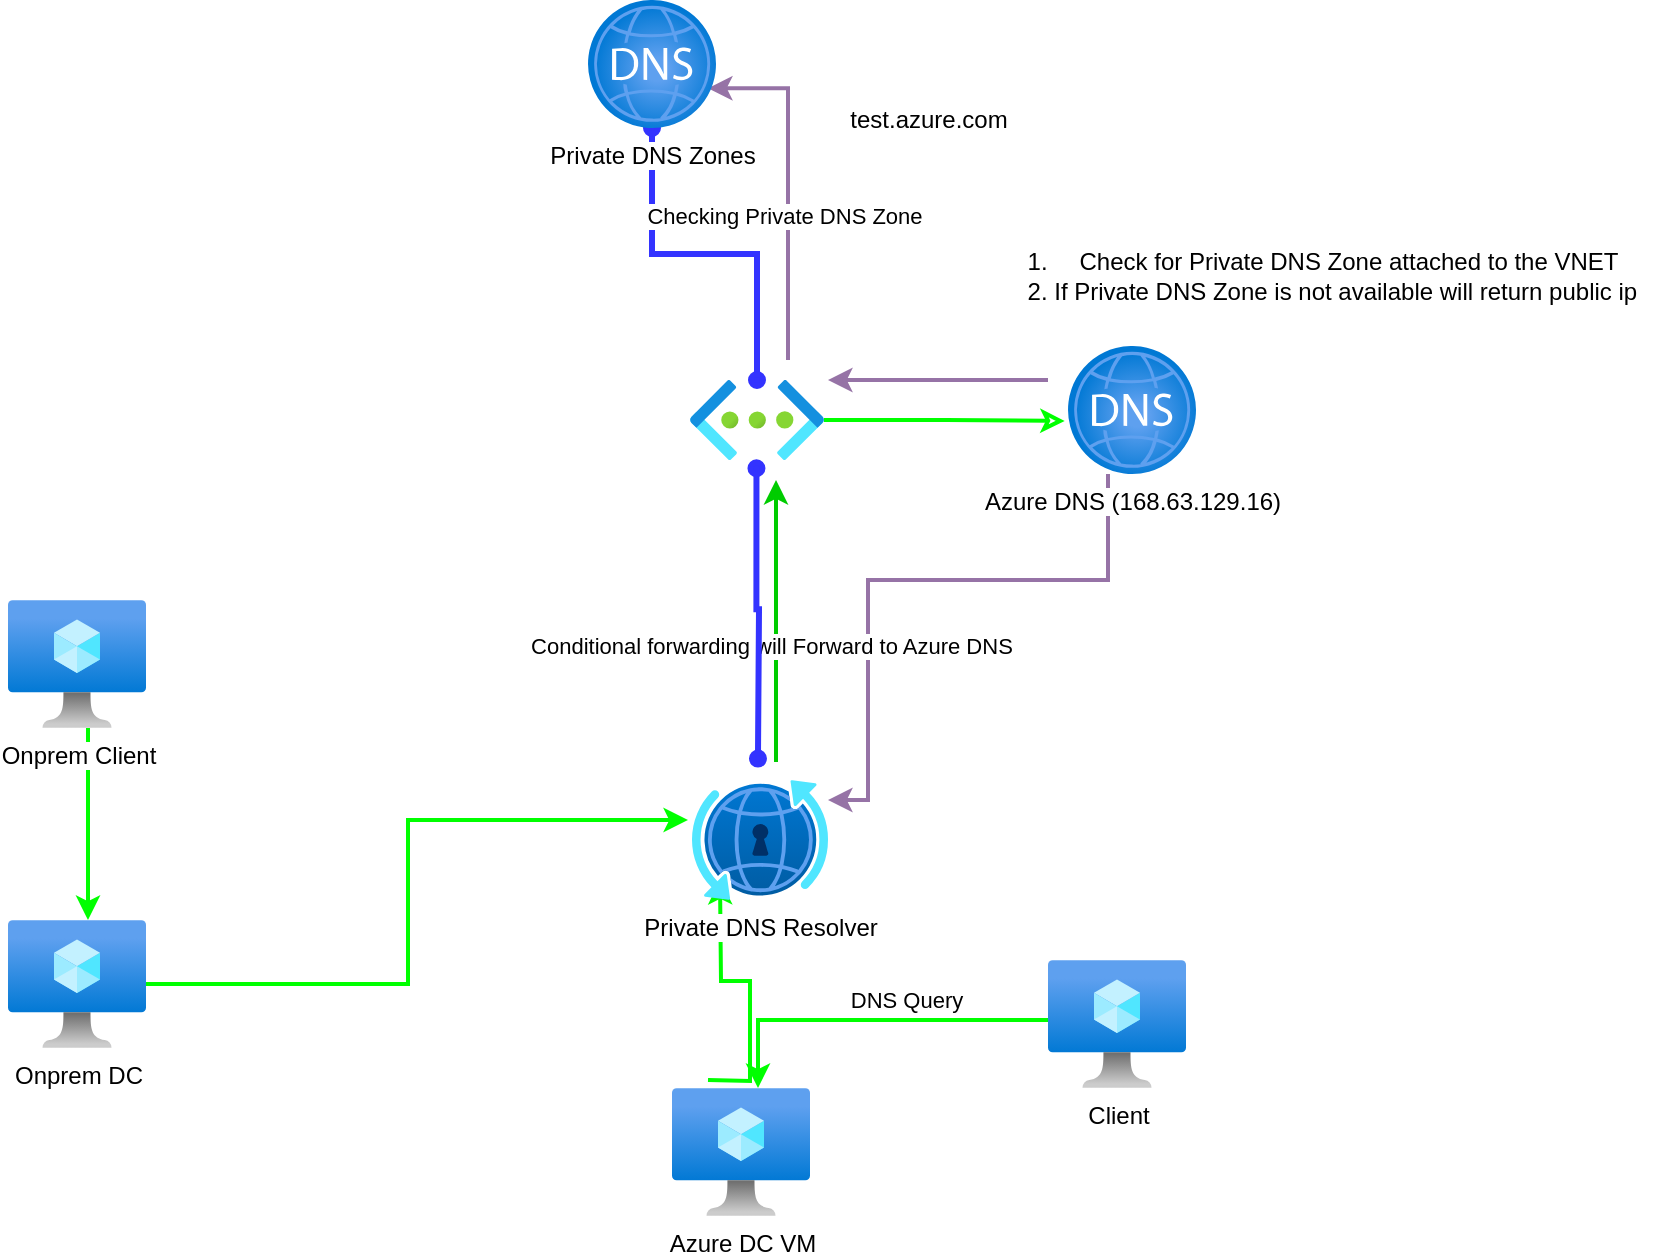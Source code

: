 <mxfile version="21.1.1" type="github">
  <diagram name="Page-1" id="FSTKXdU1gXnJ0ney9R_K">
    <mxGraphModel dx="1824" dy="895" grid="1" gridSize="10" guides="1" tooltips="1" connect="1" arrows="1" fold="1" page="1" pageScale="1" pageWidth="850" pageHeight="1100" math="0" shadow="0">
      <root>
        <mxCell id="0" />
        <mxCell id="1" parent="0" />
        <mxCell id="2PRohvglDajW7jUMwY5i-8" value="" style="edgeStyle=orthogonalEdgeStyle;rounded=0;orthogonalLoop=1;jettySize=auto;html=1;endArrow=oval;endFill=1;startArrow=oval;startFill=1;strokeWidth=3;strokeColor=#3333FF;" parent="1" source="Mgl5c4f9H0YHxDTapiBM-7" target="2PRohvglDajW7jUMwY5i-2" edge="1">
          <mxGeometry relative="1" as="geometry">
            <mxPoint x="335" y="95" as="sourcePoint" />
          </mxGeometry>
        </mxCell>
        <mxCell id="2PRohvglDajW7jUMwY5i-28" style="edgeStyle=orthogonalEdgeStyle;rounded=0;orthogonalLoop=1;jettySize=auto;html=1;strokeColor=#00FF00;strokeWidth=2;startArrow=none;startFill=0;endArrow=classic;endFill=0;entryX=-0.026;entryY=0.585;entryDx=0;entryDy=0;entryPerimeter=0;" parent="1" source="2PRohvglDajW7jUMwY5i-2" target="2PRohvglDajW7jUMwY5i-3" edge="1">
          <mxGeometry relative="1" as="geometry">
            <mxPoint x="540" y="230" as="targetPoint" />
          </mxGeometry>
        </mxCell>
        <mxCell id="2PRohvglDajW7jUMwY5i-2" value="" style="aspect=fixed;html=1;points=[];align=center;image;fontSize=12;image=img/lib/azure2/networking/Virtual_Networks.svg;" parent="1" vertex="1">
          <mxGeometry x="361" y="210" width="67" height="40" as="geometry" />
        </mxCell>
        <mxCell id="2PRohvglDajW7jUMwY5i-20" style="edgeStyle=orthogonalEdgeStyle;rounded=0;orthogonalLoop=1;jettySize=auto;html=1;strokeColor=#9673a6;strokeWidth=2;fillColor=#e1d5e7;" parent="1" source="2PRohvglDajW7jUMwY5i-3" edge="1">
          <mxGeometry relative="1" as="geometry">
            <mxPoint x="430" y="420" as="targetPoint" />
            <Array as="points">
              <mxPoint x="570" y="310" />
              <mxPoint x="450" y="310" />
              <mxPoint x="450" y="420" />
            </Array>
          </mxGeometry>
        </mxCell>
        <mxCell id="2PRohvglDajW7jUMwY5i-3" value="Azure DNS (168.63.129.16)&lt;br&gt;" style="aspect=fixed;html=1;points=[];align=center;image;fontSize=12;image=img/lib/azure2/networking/DNS_Zones.svg;" parent="1" vertex="1">
          <mxGeometry x="550" y="193" width="64" height="64" as="geometry" />
        </mxCell>
        <mxCell id="2PRohvglDajW7jUMwY5i-14" style="edgeStyle=orthogonalEdgeStyle;rounded=0;orthogonalLoop=1;jettySize=auto;html=1;strokeColor=#00CC00;strokeWidth=2;exitX=0.75;exitY=0;exitDx=0;exitDy=0;" parent="1" edge="1">
          <mxGeometry relative="1" as="geometry">
            <mxPoint x="403" y="400" as="sourcePoint" />
            <mxPoint x="404" y="260" as="targetPoint" />
            <Array as="points">
              <mxPoint x="404" y="400" />
            </Array>
          </mxGeometry>
        </mxCell>
        <mxCell id="2PRohvglDajW7jUMwY5i-26" value="Conditional forwarding will Forward to Azure DNS&amp;nbsp;" style="edgeLabel;html=1;align=center;verticalAlign=middle;resizable=0;points=[];" parent="2PRohvglDajW7jUMwY5i-14" vertex="1" connectable="0">
          <mxGeometry x="-0.181" y="1" relative="1" as="geometry">
            <mxPoint y="-1" as="offset" />
          </mxGeometry>
        </mxCell>
        <mxCell id="2PRohvglDajW7jUMwY5i-12" style="edgeStyle=orthogonalEdgeStyle;rounded=0;orthogonalLoop=1;jettySize=auto;html=1;strokeColor=#00FF00;strokeWidth=2;" parent="1" source="2PRohvglDajW7jUMwY5i-10" target="Mgl5c4f9H0YHxDTapiBM-2" edge="1">
          <mxGeometry relative="1" as="geometry">
            <Array as="points">
              <mxPoint x="395" y="530" />
            </Array>
            <mxPoint x="400" y="560" as="targetPoint" />
          </mxGeometry>
        </mxCell>
        <mxCell id="2PRohvglDajW7jUMwY5i-25" value="DNS Query" style="edgeLabel;html=1;align=center;verticalAlign=middle;resizable=0;points=[];" parent="2PRohvglDajW7jUMwY5i-12" vertex="1" connectable="0">
          <mxGeometry x="-0.206" y="1" relative="1" as="geometry">
            <mxPoint y="-11" as="offset" />
          </mxGeometry>
        </mxCell>
        <mxCell id="2PRohvglDajW7jUMwY5i-10" value="Client" style="aspect=fixed;html=1;points=[];align=center;image;fontSize=12;image=img/lib/azure2/compute/Virtual_Machine.svg;" parent="1" vertex="1">
          <mxGeometry x="540" y="500" width="69" height="64" as="geometry" />
        </mxCell>
        <mxCell id="2PRohvglDajW7jUMwY5i-13" value="test.azure.com" style="text;html=1;align=center;verticalAlign=middle;resizable=0;points=[];autosize=1;strokeColor=none;fillColor=none;" parent="1" vertex="1">
          <mxGeometry x="430" y="65" width="100" height="30" as="geometry" />
        </mxCell>
        <mxCell id="2PRohvglDajW7jUMwY5i-18" style="edgeStyle=orthogonalEdgeStyle;rounded=0;orthogonalLoop=1;jettySize=auto;html=1;strokeColor=#00FF00;strokeWidth=2;" parent="1" source="2PRohvglDajW7jUMwY5i-15" target="2PRohvglDajW7jUMwY5i-17" edge="1">
          <mxGeometry relative="1" as="geometry">
            <Array as="points">
              <mxPoint x="60" y="440" />
              <mxPoint x="60" y="440" />
            </Array>
          </mxGeometry>
        </mxCell>
        <mxCell id="2PRohvglDajW7jUMwY5i-15" value="Onprem Client" style="aspect=fixed;html=1;points=[];align=center;image;fontSize=12;image=img/lib/azure2/compute/Virtual_Machine.svg;" parent="1" vertex="1">
          <mxGeometry x="20" y="320" width="69" height="64" as="geometry" />
        </mxCell>
        <mxCell id="2PRohvglDajW7jUMwY5i-19" style="edgeStyle=orthogonalEdgeStyle;rounded=0;orthogonalLoop=1;jettySize=auto;html=1;entryX=0;entryY=0.469;entryDx=0;entryDy=0;entryPerimeter=0;strokeColor=#00FF00;strokeWidth=2;" parent="1" source="2PRohvglDajW7jUMwY5i-17" edge="1">
          <mxGeometry relative="1" as="geometry">
            <Array as="points">
              <mxPoint x="220" y="512" />
              <mxPoint x="220" y="430" />
            </Array>
            <mxPoint x="360" y="430.016" as="targetPoint" />
          </mxGeometry>
        </mxCell>
        <mxCell id="2PRohvglDajW7jUMwY5i-17" value="Onprem DC" style="aspect=fixed;html=1;points=[];align=center;image;fontSize=12;image=img/lib/azure2/compute/Virtual_Machine.svg;" parent="1" vertex="1">
          <mxGeometry x="20" y="480" width="69" height="64" as="geometry" />
        </mxCell>
        <mxCell id="2PRohvglDajW7jUMwY5i-24" style="edgeStyle=orthogonalEdgeStyle;rounded=0;orthogonalLoop=1;jettySize=auto;html=1;strokeColor=#9673a6;strokeWidth=2;fillColor=#e1d5e7;" parent="1" edge="1">
          <mxGeometry relative="1" as="geometry">
            <mxPoint x="410" y="200" as="sourcePoint" />
            <mxPoint x="370" y="64.1" as="targetPoint" />
            <Array as="points">
              <mxPoint x="410" y="140" />
              <mxPoint x="410" y="140" />
            </Array>
          </mxGeometry>
        </mxCell>
        <mxCell id="2PRohvglDajW7jUMwY5i-27" value="Checking Private DNS Zone" style="edgeLabel;html=1;align=center;verticalAlign=middle;resizable=0;points=[];" parent="2PRohvglDajW7jUMwY5i-24" vertex="1" connectable="0">
          <mxGeometry x="-0.183" y="2" relative="1" as="geometry">
            <mxPoint as="offset" />
          </mxGeometry>
        </mxCell>
        <mxCell id="2PRohvglDajW7jUMwY5i-30" value="" style="edgeStyle=orthogonalEdgeStyle;rounded=0;orthogonalLoop=1;jettySize=auto;html=1;endArrow=oval;endFill=1;startArrow=oval;startFill=1;strokeWidth=3;strokeColor=#3333FF;exitX=0.496;exitY=1.103;exitDx=0;exitDy=0;exitPerimeter=0;entryX=0.507;entryY=-0.011;entryDx=0;entryDy=0;entryPerimeter=0;" parent="1" source="2PRohvglDajW7jUMwY5i-2" edge="1">
          <mxGeometry relative="1" as="geometry">
            <mxPoint x="320" y="290" as="sourcePoint" />
            <mxPoint x="394.983" y="399.296" as="targetPoint" />
          </mxGeometry>
        </mxCell>
        <mxCell id="Kk7uU3gIu4s3Dg0E8_Nk-1" value="" style="endArrow=classic;html=1;rounded=0;strokeColor=#9673a6;strokeWidth=2;fillColor=#e1d5e7;" parent="1" edge="1">
          <mxGeometry width="50" height="50" relative="1" as="geometry">
            <mxPoint x="540" y="210" as="sourcePoint" />
            <mxPoint x="430" y="210" as="targetPoint" />
          </mxGeometry>
        </mxCell>
        <mxCell id="Kk7uU3gIu4s3Dg0E8_Nk-2" value="&lt;ol&gt;&lt;li&gt;Check for Private DNS Zone attached to the VNET&lt;/li&gt;&lt;li&gt;If Private DNS Zone is not available will return public ip&amp;nbsp;&lt;/li&gt;&lt;/ol&gt;" style="text;html=1;align=center;verticalAlign=middle;resizable=0;points=[];autosize=1;strokeColor=none;fillColor=none;" parent="1" vertex="1">
          <mxGeometry x="490" y="123" width="360" height="70" as="geometry" />
        </mxCell>
        <mxCell id="Mgl5c4f9H0YHxDTapiBM-2" value="Azure DC VM" style="aspect=fixed;html=1;points=[];align=center;image;fontSize=12;image=img/lib/azure2/compute/Virtual_Machine.svg;" vertex="1" parent="1">
          <mxGeometry x="352" y="564" width="69" height="64" as="geometry" />
        </mxCell>
        <mxCell id="Mgl5c4f9H0YHxDTapiBM-5" style="edgeStyle=orthogonalEdgeStyle;rounded=0;orthogonalLoop=1;jettySize=auto;html=1;strokeColor=#00FF00;strokeWidth=2;startArrow=none;startFill=0;endArrow=classic;endFill=0;entryX=0.25;entryY=1;entryDx=0;entryDy=0;" edge="1" parent="1">
          <mxGeometry relative="1" as="geometry">
            <mxPoint x="376" y="460" as="targetPoint" />
            <mxPoint x="370" y="560" as="sourcePoint" />
          </mxGeometry>
        </mxCell>
        <mxCell id="Mgl5c4f9H0YHxDTapiBM-6" value="Private DNS Resolver" style="image;aspect=fixed;html=1;points=[];align=center;fontSize=12;image=img/lib/azure2/networking/DNS_Private_Resolver.svg;" vertex="1" parent="1">
          <mxGeometry x="362" y="410" width="68" height="60" as="geometry" />
        </mxCell>
        <mxCell id="Mgl5c4f9H0YHxDTapiBM-7" value="Private DNS Zones" style="aspect=fixed;html=1;points=[];align=center;image;fontSize=12;image=img/lib/azure2/networking/DNS_Zones.svg;" vertex="1" parent="1">
          <mxGeometry x="310" y="20" width="64" height="64" as="geometry" />
        </mxCell>
      </root>
    </mxGraphModel>
  </diagram>
</mxfile>
